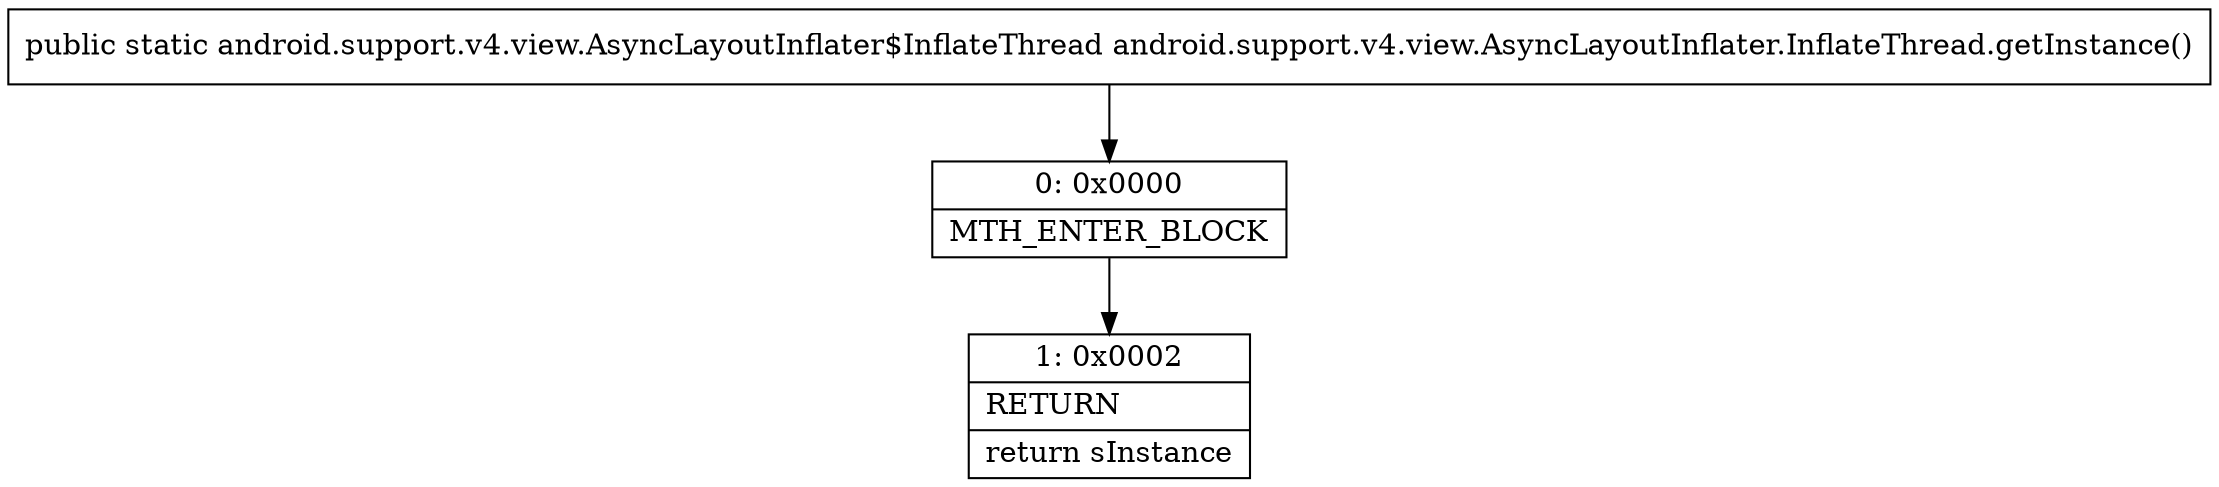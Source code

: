 digraph "CFG forandroid.support.v4.view.AsyncLayoutInflater.InflateThread.getInstance()Landroid\/support\/v4\/view\/AsyncLayoutInflater$InflateThread;" {
Node_0 [shape=record,label="{0\:\ 0x0000|MTH_ENTER_BLOCK\l}"];
Node_1 [shape=record,label="{1\:\ 0x0002|RETURN\l|return sInstance\l}"];
MethodNode[shape=record,label="{public static android.support.v4.view.AsyncLayoutInflater$InflateThread android.support.v4.view.AsyncLayoutInflater.InflateThread.getInstance() }"];
MethodNode -> Node_0;
Node_0 -> Node_1;
}


